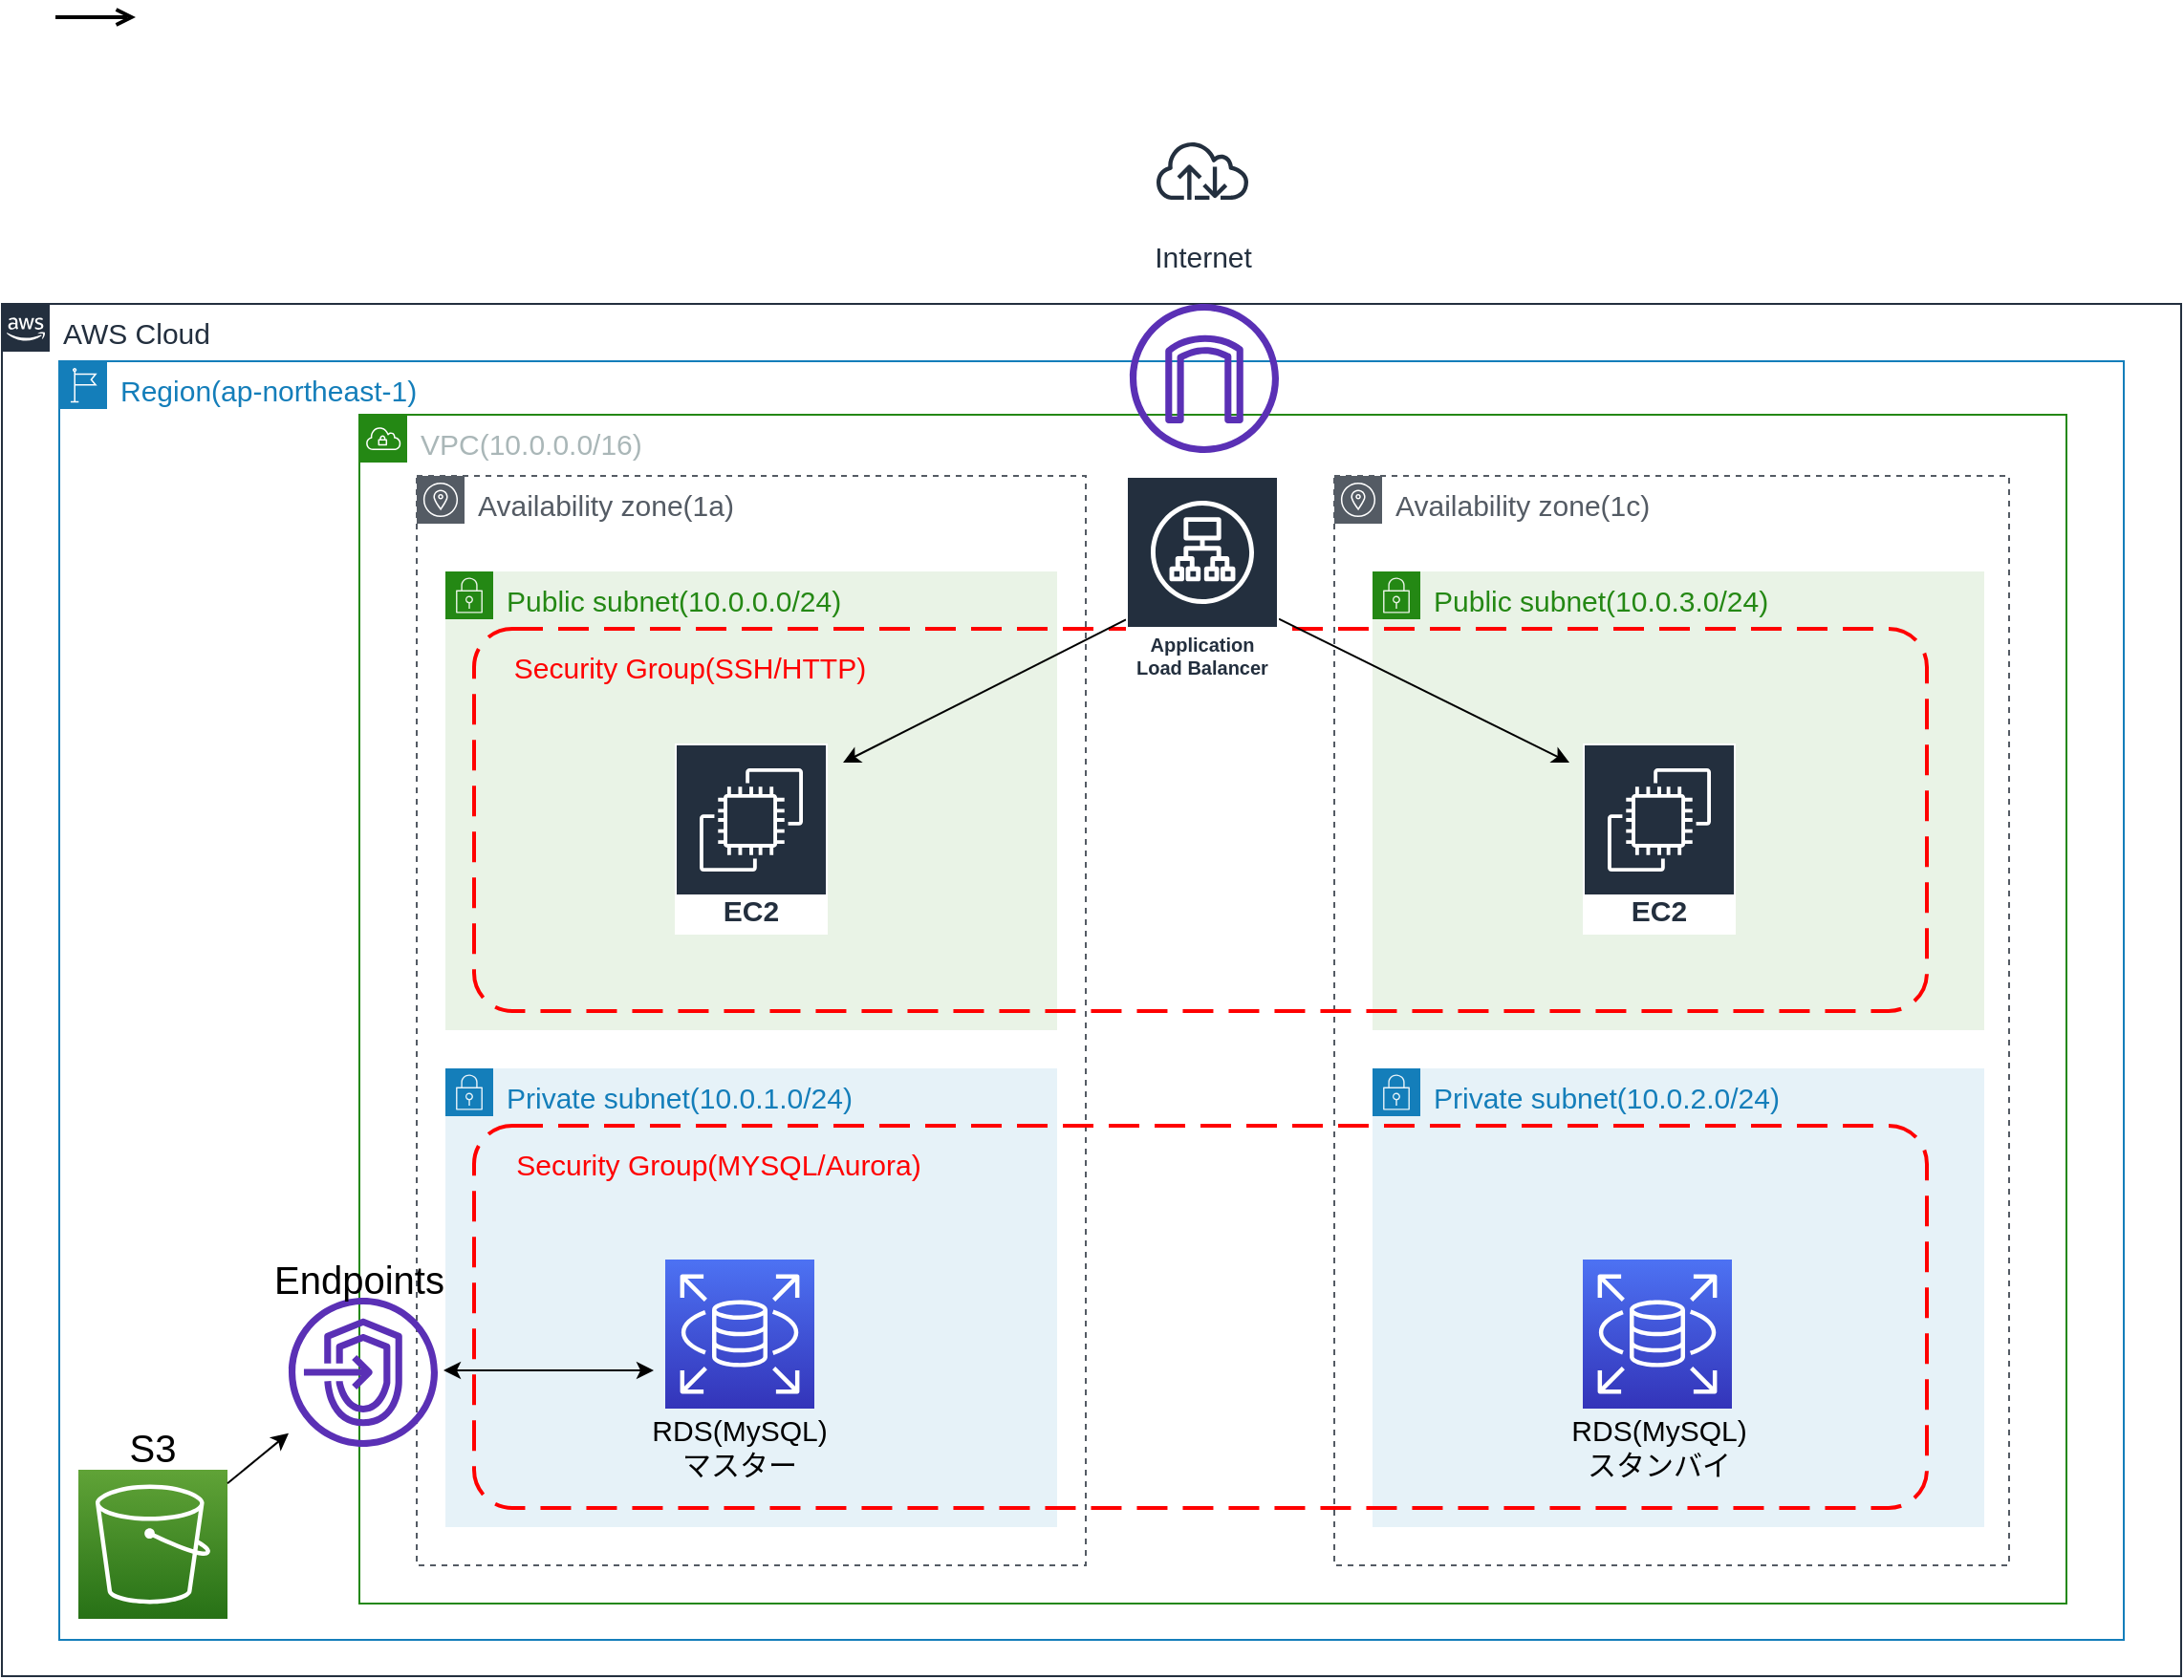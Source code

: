 <mxfile version="12.7.0" type="github" pages="2">
  <diagram id="Ht1M8jgEwFfnCIfOTk4-" name="Page-1">
    <mxGraphModel dx="1351" dy="1750" grid="1" gridSize="10" guides="1" tooltips="1" connect="1" arrows="1" fold="1" page="1" pageScale="1" pageWidth="1169" pageHeight="827" math="0" shadow="0">
      <root>
        <mxCell id="0"/>
        <mxCell id="1" parent="0"/>
        <mxCell id="UEzPUAAOIrF-is8g5C7q-74" value="&lt;font style=&quot;font-size: 15px&quot;&gt;AWS Cloud&lt;/font&gt;" style="points=[[0,0],[0.25,0],[0.5,0],[0.75,0],[1,0],[1,0.25],[1,0.5],[1,0.75],[1,1],[0.75,1],[0.5,1],[0.25,1],[0,1],[0,0.75],[0,0.5],[0,0.25]];outlineConnect=0;gradientColor=none;html=1;whiteSpace=wrap;fontSize=12;fontStyle=0;shape=mxgraph.aws4.group;grIcon=mxgraph.aws4.group_aws_cloud_alt;strokeColor=#232F3E;fillColor=none;verticalAlign=top;align=left;spacingLeft=30;fontColor=#232F3E;dashed=0;labelBackgroundColor=#ffffff;" parent="1" vertex="1">
          <mxGeometry x="10" y="100" width="1140" height="718" as="geometry"/>
        </mxCell>
        <mxCell id="UEzPUAAOIrF-is8g5C7q-88" value="" style="edgeStyle=orthogonalEdgeStyle;rounded=0;orthogonalLoop=1;jettySize=auto;html=1;endArrow=open;endFill=0;strokeWidth=2;" parent="1" edge="1">
          <mxGeometry relative="1" as="geometry">
            <mxPoint x="38" y="-50.001" as="sourcePoint"/>
            <mxPoint x="80.0" y="-50.001" as="targetPoint"/>
          </mxGeometry>
        </mxCell>
        <mxCell id="TSYXAIwE5Utrez5BGwK_-2" value="&lt;font style=&quot;font-size: 15px&quot;&gt;Region(ap-northeast-1)&lt;/font&gt;" style="points=[[0,0],[0.25,0],[0.5,0],[0.75,0],[1,0],[1,0.25],[1,0.5],[1,0.75],[1,1],[0.75,1],[0.5,1],[0.25,1],[0,1],[0,0.75],[0,0.5],[0,0.25]];outlineConnect=0;gradientColor=none;html=1;whiteSpace=wrap;fontSize=12;fontStyle=0;shape=mxgraph.aws4.group;grIcon=mxgraph.aws4.group_region;strokeColor=#147EBA;fillColor=none;verticalAlign=top;align=left;spacingLeft=30;fontColor=#147EBA;dashed=0;" parent="1" vertex="1">
          <mxGeometry x="40" y="130" width="1080" height="669" as="geometry"/>
        </mxCell>
        <mxCell id="TSYXAIwE5Utrez5BGwK_-3" value="" style="outlineConnect=0;fontColor=#232F3E;gradientColor=#60A337;gradientDirection=north;fillColor=#277116;strokeColor=#ffffff;dashed=0;verticalLabelPosition=bottom;verticalAlign=top;align=center;html=1;fontSize=12;fontStyle=0;aspect=fixed;shape=mxgraph.aws4.resourceIcon;resIcon=mxgraph.aws4.s3;" parent="1" vertex="1">
          <mxGeometry x="50" y="710" width="78" height="78" as="geometry"/>
        </mxCell>
        <mxCell id="TSYXAIwE5Utrez5BGwK_-4" value="&lt;font style=&quot;font-size: 20px&quot;&gt;S3&lt;/font&gt;" style="text;html=1;strokeColor=none;fillColor=none;align=center;verticalAlign=middle;whiteSpace=wrap;rounded=0;" parent="1" vertex="1">
          <mxGeometry x="69" y="688" width="40" height="20" as="geometry"/>
        </mxCell>
        <mxCell id="TSYXAIwE5Utrez5BGwK_-6" value="&lt;font style=&quot;font-size: 15px&quot;&gt;VPC(10.0.0.0/16)&lt;/font&gt;" style="points=[[0,0],[0.25,0],[0.5,0],[0.75,0],[1,0],[1,0.25],[1,0.5],[1,0.75],[1,1],[0.75,1],[0.5,1],[0.25,1],[0,1],[0,0.75],[0,0.5],[0,0.25]];outlineConnect=0;gradientColor=none;html=1;whiteSpace=wrap;fontSize=12;fontStyle=0;shape=mxgraph.aws4.group;grIcon=mxgraph.aws4.group_vpc;strokeColor=#248814;fillColor=none;verticalAlign=top;align=left;spacingLeft=30;fontColor=#AAB7B8;dashed=0;" parent="1" vertex="1">
          <mxGeometry x="197" y="158" width="893" height="622" as="geometry"/>
        </mxCell>
        <mxCell id="TSYXAIwE5Utrez5BGwK_-7" value="&lt;font style=&quot;font-size: 15px&quot;&gt;Availability zone(1a)&lt;/font&gt;" style="outlineConnect=0;gradientColor=none;html=1;whiteSpace=wrap;fontSize=12;fontStyle=0;shape=mxgraph.aws4.group;grIcon=mxgraph.aws4.group_availability_zone;strokeColor=#545B64;fillColor=none;verticalAlign=top;align=left;spacingLeft=30;fontColor=#545B64;dashed=1;" parent="1" vertex="1">
          <mxGeometry x="227" y="190" width="350" height="570" as="geometry"/>
        </mxCell>
        <mxCell id="TSYXAIwE5Utrez5BGwK_-8" value="&lt;font style=&quot;font-size: 15px&quot;&gt;Availability zone(1c)&lt;/font&gt;" style="outlineConnect=0;gradientColor=none;html=1;whiteSpace=wrap;fontSize=12;fontStyle=0;shape=mxgraph.aws4.group;grIcon=mxgraph.aws4.group_availability_zone;strokeColor=#545B64;fillColor=none;verticalAlign=top;align=left;spacingLeft=30;fontColor=#545B64;dashed=1;" parent="1" vertex="1">
          <mxGeometry x="707" y="190" width="353" height="570" as="geometry"/>
        </mxCell>
        <mxCell id="TSYXAIwE5Utrez5BGwK_-9" value="&lt;font style=&quot;font-size: 15px&quot;&gt;Public subnet(10.0.0.0/24)&lt;/font&gt;" style="points=[[0,0],[0.25,0],[0.5,0],[0.75,0],[1,0],[1,0.25],[1,0.5],[1,0.75],[1,1],[0.75,1],[0.5,1],[0.25,1],[0,1],[0,0.75],[0,0.5],[0,0.25]];outlineConnect=0;gradientColor=none;html=1;whiteSpace=wrap;fontSize=12;fontStyle=0;shape=mxgraph.aws4.group;grIcon=mxgraph.aws4.group_security_group;grStroke=0;strokeColor=#248814;fillColor=#E9F3E6;verticalAlign=top;align=left;spacingLeft=30;fontColor=#248814;dashed=0;" parent="1" vertex="1">
          <mxGeometry x="242" y="240" width="320" height="240" as="geometry"/>
        </mxCell>
        <mxCell id="TSYXAIwE5Utrez5BGwK_-10" value="&lt;font style=&quot;font-size: 15px&quot;&gt;Public subnet(10.0.3.0/24)&lt;/font&gt;" style="points=[[0,0],[0.25,0],[0.5,0],[0.75,0],[1,0],[1,0.25],[1,0.5],[1,0.75],[1,1],[0.75,1],[0.5,1],[0.25,1],[0,1],[0,0.75],[0,0.5],[0,0.25]];outlineConnect=0;gradientColor=none;html=1;whiteSpace=wrap;fontSize=12;fontStyle=0;shape=mxgraph.aws4.group;grIcon=mxgraph.aws4.group_security_group;grStroke=0;strokeColor=#248814;fillColor=#E9F3E6;verticalAlign=top;align=left;spacingLeft=30;fontColor=#248814;dashed=0;" parent="1" vertex="1">
          <mxGeometry x="727" y="240" width="320" height="240" as="geometry"/>
        </mxCell>
        <mxCell id="TSYXAIwE5Utrez5BGwK_-14" value="&lt;font style=&quot;font-size: 15px&quot;&gt;EC2&lt;/font&gt;" style="outlineConnect=0;fontColor=#232F3E;gradientColor=none;strokeColor=#ffffff;fillColor=#232F3E;dashed=0;verticalLabelPosition=middle;verticalAlign=bottom;align=center;html=1;whiteSpace=wrap;fontSize=10;fontStyle=1;spacing=3;shape=mxgraph.aws4.productIcon;prIcon=mxgraph.aws4.ec2;" parent="1" vertex="1">
          <mxGeometry x="362" y="330" width="80" height="100" as="geometry"/>
        </mxCell>
        <mxCell id="TSYXAIwE5Utrez5BGwK_-15" value="" style="rounded=1;arcSize=10;dashed=1;strokeColor=#ff0000;fillColor=none;gradientColor=none;dashPattern=8 4;strokeWidth=2;" parent="1" vertex="1">
          <mxGeometry x="257" y="270" width="760" height="200" as="geometry"/>
        </mxCell>
        <mxCell id="TSYXAIwE5Utrez5BGwK_-17" value="&lt;span style=&quot;font-size: 15px&quot;&gt;&lt;font color=&quot;#ff0000&quot;&gt;Security Group(SSH/HTTP)&lt;/font&gt;&lt;/span&gt;" style="text;html=1;strokeColor=none;fillColor=none;align=center;verticalAlign=middle;whiteSpace=wrap;rounded=0;" parent="1" vertex="1">
          <mxGeometry x="270" y="280" width="200" height="20" as="geometry"/>
        </mxCell>
        <mxCell id="TSYXAIwE5Utrez5BGwK_-18" value="&lt;font style=&quot;font-size: 15px&quot;&gt;EC2&lt;/font&gt;" style="outlineConnect=0;fontColor=#232F3E;gradientColor=none;strokeColor=#ffffff;fillColor=#232F3E;dashed=0;verticalLabelPosition=middle;verticalAlign=bottom;align=center;html=1;whiteSpace=wrap;fontSize=10;fontStyle=1;spacing=3;shape=mxgraph.aws4.productIcon;prIcon=mxgraph.aws4.ec2;" parent="1" vertex="1">
          <mxGeometry x="837" y="330" width="80" height="100" as="geometry"/>
        </mxCell>
        <mxCell id="TSYXAIwE5Utrez5BGwK_-19" value="&lt;font style=&quot;font-size: 15px&quot;&gt;Private subnet(10.0.1.0/24)&lt;/font&gt;" style="points=[[0,0],[0.25,0],[0.5,0],[0.75,0],[1,0],[1,0.25],[1,0.5],[1,0.75],[1,1],[0.75,1],[0.5,1],[0.25,1],[0,1],[0,0.75],[0,0.5],[0,0.25]];outlineConnect=0;gradientColor=none;html=1;whiteSpace=wrap;fontSize=12;fontStyle=0;shape=mxgraph.aws4.group;grIcon=mxgraph.aws4.group_security_group;grStroke=0;strokeColor=#147EBA;fillColor=#E6F2F8;verticalAlign=top;align=left;spacingLeft=30;fontColor=#147EBA;dashed=0;" parent="1" vertex="1">
          <mxGeometry x="242" y="500" width="320" height="240" as="geometry"/>
        </mxCell>
        <mxCell id="TSYXAIwE5Utrez5BGwK_-20" value="&lt;font style=&quot;font-size: 15px&quot;&gt;Private subnet(10.0.2.0/24)&lt;/font&gt;" style="points=[[0,0],[0.25,0],[0.5,0],[0.75,0],[1,0],[1,0.25],[1,0.5],[1,0.75],[1,1],[0.75,1],[0.5,1],[0.25,1],[0,1],[0,0.75],[0,0.5],[0,0.25]];outlineConnect=0;gradientColor=none;html=1;whiteSpace=wrap;fontSize=12;fontStyle=0;shape=mxgraph.aws4.group;grIcon=mxgraph.aws4.group_security_group;grStroke=0;strokeColor=#147EBA;fillColor=#E6F2F8;verticalAlign=top;align=left;spacingLeft=30;fontColor=#147EBA;dashed=0;" parent="1" vertex="1">
          <mxGeometry x="727" y="500" width="320" height="240" as="geometry"/>
        </mxCell>
        <mxCell id="TSYXAIwE5Utrez5BGwK_-21" value="" style="rounded=1;arcSize=10;dashed=1;strokeColor=#ff0000;fillColor=none;gradientColor=none;dashPattern=8 4;strokeWidth=2;" parent="1" vertex="1">
          <mxGeometry x="257" y="530" width="760" height="200" as="geometry"/>
        </mxCell>
        <mxCell id="TSYXAIwE5Utrez5BGwK_-22" value="&lt;span style=&quot;font-size: 15px&quot;&gt;&lt;font color=&quot;#ff0000&quot;&gt;Security Group(MYSQL/Aurora)&lt;/font&gt;&lt;/span&gt;" style="text;html=1;strokeColor=none;fillColor=none;align=center;verticalAlign=middle;whiteSpace=wrap;rounded=0;" parent="1" vertex="1">
          <mxGeometry x="270" y="540" width="230" height="20" as="geometry"/>
        </mxCell>
        <mxCell id="TSYXAIwE5Utrez5BGwK_-23" value="" style="outlineConnect=0;fontColor=#232F3E;gradientColor=#4D72F3;gradientDirection=north;fillColor=#3334B9;strokeColor=#ffffff;dashed=0;verticalLabelPosition=bottom;verticalAlign=top;align=center;html=1;fontSize=12;fontStyle=0;aspect=fixed;shape=mxgraph.aws4.resourceIcon;resIcon=mxgraph.aws4.rds;" parent="1" vertex="1">
          <mxGeometry x="357" y="600" width="78" height="78" as="geometry"/>
        </mxCell>
        <mxCell id="TSYXAIwE5Utrez5BGwK_-24" value="&lt;font style=&quot;font-size: 15px&quot;&gt;RDS(MySQL)&lt;br&gt;マスター&lt;/font&gt;" style="text;html=1;strokeColor=none;fillColor=none;align=center;verticalAlign=middle;whiteSpace=wrap;rounded=0;" parent="1" vertex="1">
          <mxGeometry x="351" y="678" width="90" height="40" as="geometry"/>
        </mxCell>
        <mxCell id="TSYXAIwE5Utrez5BGwK_-25" value="" style="outlineConnect=0;fontColor=#232F3E;gradientColor=#4D72F3;gradientDirection=north;fillColor=#3334B9;strokeColor=#ffffff;dashed=0;verticalLabelPosition=bottom;verticalAlign=top;align=center;html=1;fontSize=12;fontStyle=0;aspect=fixed;shape=mxgraph.aws4.resourceIcon;resIcon=mxgraph.aws4.rds;" parent="1" vertex="1">
          <mxGeometry x="837" y="600" width="78" height="78" as="geometry"/>
        </mxCell>
        <mxCell id="TSYXAIwE5Utrez5BGwK_-27" value="&lt;font style=&quot;font-size: 15px&quot;&gt;RDS(MySQL)&lt;br&gt;スタンバイ&lt;br&gt;&lt;/font&gt;" style="text;html=1;strokeColor=none;fillColor=none;align=center;verticalAlign=middle;whiteSpace=wrap;rounded=0;" parent="1" vertex="1">
          <mxGeometry x="832" y="678" width="90" height="40" as="geometry"/>
        </mxCell>
        <mxCell id="TSYXAIwE5Utrez5BGwK_-33" value="" style="endArrow=classic;html=1;" parent="1" source="TSYXAIwE5Utrez5BGwK_-39" edge="1">
          <mxGeometry width="50" height="50" relative="1" as="geometry">
            <mxPoint x="633" y="258" as="sourcePoint"/>
            <mxPoint x="450" y="340" as="targetPoint"/>
            <Array as="points"/>
          </mxGeometry>
        </mxCell>
        <mxCell id="TSYXAIwE5Utrez5BGwK_-34" value="" style="endArrow=classic;html=1;" parent="1" source="TSYXAIwE5Utrez5BGwK_-39" edge="1">
          <mxGeometry width="50" height="50" relative="1" as="geometry">
            <mxPoint x="643" y="258" as="sourcePoint"/>
            <mxPoint x="830" y="340" as="targetPoint"/>
            <Array as="points"/>
          </mxGeometry>
        </mxCell>
        <mxCell id="TSYXAIwE5Utrez5BGwK_-35" value="&lt;font style=&quot;font-size: 15px&quot;&gt;Internet&lt;/font&gt;" style="outlineConnect=0;fontColor=#232F3E;gradientColor=none;strokeColor=#232F3E;fillColor=#ffffff;dashed=0;verticalLabelPosition=bottom;verticalAlign=top;align=center;html=1;fontSize=12;fontStyle=0;aspect=fixed;shape=mxgraph.aws4.resourceIcon;resIcon=mxgraph.aws4.internet;" parent="1" vertex="1">
          <mxGeometry x="608" width="60" height="60" as="geometry"/>
        </mxCell>
        <mxCell id="TSYXAIwE5Utrez5BGwK_-37" value="" style="outlineConnect=0;fontColor=#232F3E;gradientColor=none;fillColor=#5A30B5;strokeColor=none;dashed=0;verticalLabelPosition=bottom;verticalAlign=top;align=center;html=1;fontSize=12;fontStyle=0;aspect=fixed;pointerEvents=1;shape=mxgraph.aws4.internet_gateway;" parent="1" vertex="1">
          <mxGeometry x="600" y="100" width="78" height="78" as="geometry"/>
        </mxCell>
        <mxCell id="TSYXAIwE5Utrez5BGwK_-39" value="Application Load Balancer" style="outlineConnect=0;fontColor=#232F3E;gradientColor=none;strokeColor=#ffffff;fillColor=#232F3E;dashed=0;verticalLabelPosition=middle;verticalAlign=bottom;align=center;html=1;whiteSpace=wrap;fontSize=10;fontStyle=1;spacing=3;shape=mxgraph.aws4.productIcon;prIcon=mxgraph.aws4.application_load_balancer;" parent="1" vertex="1">
          <mxGeometry x="598" y="190" width="80" height="110" as="geometry"/>
        </mxCell>
        <mxCell id="TSYXAIwE5Utrez5BGwK_-40" value="" style="endArrow=classic;html=1;" parent="1" source="TSYXAIwE5Utrez5BGwK_-3" target="TSYXAIwE5Utrez5BGwK_-44" edge="1">
          <mxGeometry width="50" height="50" relative="1" as="geometry">
            <mxPoint x="960" y="910" as="sourcePoint"/>
            <mxPoint x="440" y="860" as="targetPoint"/>
          </mxGeometry>
        </mxCell>
        <mxCell id="TSYXAIwE5Utrez5BGwK_-44" value="" style="outlineConnect=0;fontColor=#232F3E;gradientColor=none;fillColor=#5A30B5;strokeColor=none;dashed=0;verticalLabelPosition=bottom;verticalAlign=top;align=center;html=1;fontSize=12;fontStyle=0;aspect=fixed;pointerEvents=1;shape=mxgraph.aws4.endpoints;" parent="1" vertex="1">
          <mxGeometry x="160" y="620" width="78" height="78" as="geometry"/>
        </mxCell>
        <mxCell id="TSYXAIwE5Utrez5BGwK_-45" value="&lt;font style=&quot;font-size: 20px&quot;&gt;Endpoints&lt;/font&gt;" style="text;html=1;strokeColor=none;fillColor=none;align=center;verticalAlign=middle;whiteSpace=wrap;rounded=0;" parent="1" vertex="1">
          <mxGeometry x="152" y="600" width="90" height="20" as="geometry"/>
        </mxCell>
        <mxCell id="TSYXAIwE5Utrez5BGwK_-49" value="" style="endArrow=classic;startArrow=classic;html=1;" parent="1" edge="1">
          <mxGeometry width="50" height="50" relative="1" as="geometry">
            <mxPoint x="241" y="658" as="sourcePoint"/>
            <mxPoint x="351" y="658" as="targetPoint"/>
            <Array as="points"/>
          </mxGeometry>
        </mxCell>
      </root>
    </mxGraphModel>
  </diagram>
  <diagram name="VPC" id="9ejwIUlZD0jbP0mSZtzJ">
    <mxGraphModel dx="1577" dy="1904" grid="1" gridSize="10" guides="1" tooltips="1" connect="1" arrows="1" fold="1" page="1" pageScale="1" pageWidth="1169" pageHeight="827" math="0" shadow="0">
      <root>
        <mxCell id="2WQ_U6o3FBiUJfnBfj-o-0"/>
        <mxCell id="2WQ_U6o3FBiUJfnBfj-o-1" parent="2WQ_U6o3FBiUJfnBfj-o-0"/>
        <mxCell id="2WQ_U6o3FBiUJfnBfj-o-2" value="&lt;font style=&quot;font-size: 15px&quot;&gt;AWS Cloud&lt;/font&gt;" style="points=[[0,0],[0.25,0],[0.5,0],[0.75,0],[1,0],[1,0.25],[1,0.5],[1,0.75],[1,1],[0.75,1],[0.5,1],[0.25,1],[0,1],[0,0.75],[0,0.5],[0,0.25]];outlineConnect=0;gradientColor=none;html=1;whiteSpace=wrap;fontSize=12;fontStyle=0;shape=mxgraph.aws4.group;grIcon=mxgraph.aws4.group_aws_cloud_alt;strokeColor=#232F3E;fillColor=none;verticalAlign=top;align=left;spacingLeft=30;fontColor=#232F3E;dashed=0;labelBackgroundColor=#ffffff;" vertex="1" parent="2WQ_U6o3FBiUJfnBfj-o-1">
          <mxGeometry x="10" y="100" width="1140" height="718" as="geometry"/>
        </mxCell>
        <mxCell id="2WQ_U6o3FBiUJfnBfj-o-3" value="" style="edgeStyle=orthogonalEdgeStyle;rounded=0;orthogonalLoop=1;jettySize=auto;html=1;endArrow=open;endFill=0;strokeWidth=2;" edge="1" parent="2WQ_U6o3FBiUJfnBfj-o-1">
          <mxGeometry relative="1" as="geometry">
            <mxPoint x="38" y="-50.001" as="sourcePoint"/>
            <mxPoint x="80.0" y="-50.001" as="targetPoint"/>
          </mxGeometry>
        </mxCell>
        <mxCell id="2WQ_U6o3FBiUJfnBfj-o-7" value="&lt;font style=&quot;font-size: 15px&quot;&gt;VPC(10.0.0.0/16)&lt;/font&gt;" style="points=[[0,0],[0.25,0],[0.5,0],[0.75,0],[1,0],[1,0.25],[1,0.5],[1,0.75],[1,1],[0.75,1],[0.5,1],[0.25,1],[0,1],[0,0.75],[0,0.5],[0,0.25]];outlineConnect=0;gradientColor=none;html=1;whiteSpace=wrap;fontSize=12;fontStyle=0;shape=mxgraph.aws4.group;grIcon=mxgraph.aws4.group_vpc;strokeColor=#248814;fillColor=none;verticalAlign=top;align=left;spacingLeft=30;fontColor=#AAB7B8;dashed=0;" vertex="1" parent="2WQ_U6o3FBiUJfnBfj-o-1">
          <mxGeometry x="197" y="158" width="893" height="622" as="geometry"/>
        </mxCell>
        <mxCell id="2WQ_U6o3FBiUJfnBfj-o-26" value="&lt;font style=&quot;font-size: 15px&quot;&gt;Internet&lt;/font&gt;" style="outlineConnect=0;fontColor=#232F3E;gradientColor=none;strokeColor=#232F3E;fillColor=#ffffff;dashed=0;verticalLabelPosition=bottom;verticalAlign=top;align=center;html=1;fontSize=12;fontStyle=0;aspect=fixed;shape=mxgraph.aws4.resourceIcon;resIcon=mxgraph.aws4.internet;" vertex="1" parent="2WQ_U6o3FBiUJfnBfj-o-1">
          <mxGeometry x="608" width="60" height="60" as="geometry"/>
        </mxCell>
      </root>
    </mxGraphModel>
  </diagram>
</mxfile>
